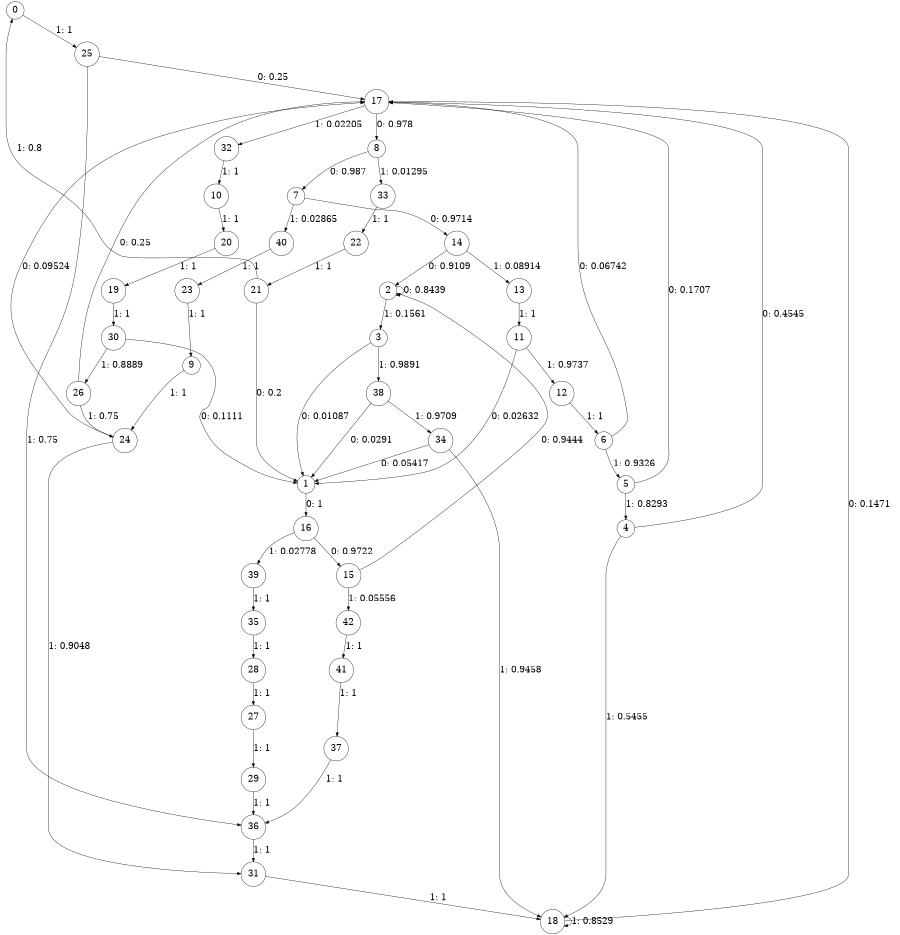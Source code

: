 digraph "ch2_face_short_L12" {
size = "6,8.5";
ratio = "fill";
node [shape = circle];
node [fontsize = 24];
edge [fontsize = 24];
0 -> 25 [label = "1: 1        "];
1 -> 16 [label = "0: 1        "];
2 -> 2 [label = "0: 0.8439   "];
2 -> 3 [label = "1: 0.1561   "];
3 -> 1 [label = "0: 0.01087  "];
3 -> 38 [label = "1: 0.9891   "];
4 -> 17 [label = "0: 0.4545   "];
4 -> 18 [label = "1: 0.5455   "];
5 -> 17 [label = "0: 0.1707   "];
5 -> 4 [label = "1: 0.8293   "];
6 -> 17 [label = "0: 0.06742  "];
6 -> 5 [label = "1: 0.9326   "];
7 -> 14 [label = "0: 0.9714   "];
7 -> 40 [label = "1: 0.02865  "];
8 -> 7 [label = "0: 0.987    "];
8 -> 33 [label = "1: 0.01295  "];
9 -> 24 [label = "1: 1        "];
10 -> 20 [label = "1: 1        "];
11 -> 1 [label = "0: 0.02632  "];
11 -> 12 [label = "1: 0.9737   "];
12 -> 6 [label = "1: 1        "];
13 -> 11 [label = "1: 1        "];
14 -> 2 [label = "0: 0.9109   "];
14 -> 13 [label = "1: 0.08914  "];
15 -> 2 [label = "0: 0.9444   "];
15 -> 42 [label = "1: 0.05556  "];
16 -> 15 [label = "0: 0.9722   "];
16 -> 39 [label = "1: 0.02778  "];
17 -> 8 [label = "0: 0.978    "];
17 -> 32 [label = "1: 0.02205  "];
18 -> 17 [label = "0: 0.1471   "];
18 -> 18 [label = "1: 0.8529   "];
19 -> 30 [label = "1: 1        "];
20 -> 19 [label = "1: 1        "];
21 -> 1 [label = "0: 0.2      "];
21 -> 0 [label = "1: 0.8      "];
22 -> 21 [label = "1: 1        "];
23 -> 9 [label = "1: 1        "];
24 -> 17 [label = "0: 0.09524  "];
24 -> 31 [label = "1: 0.9048   "];
25 -> 17 [label = "0: 0.25     "];
25 -> 36 [label = "1: 0.75     "];
26 -> 17 [label = "0: 0.25     "];
26 -> 24 [label = "1: 0.75     "];
27 -> 29 [label = "1: 1        "];
28 -> 27 [label = "1: 1        "];
29 -> 36 [label = "1: 1        "];
30 -> 1 [label = "0: 0.1111   "];
30 -> 26 [label = "1: 0.8889   "];
31 -> 18 [label = "1: 1        "];
32 -> 10 [label = "1: 1        "];
33 -> 22 [label = "1: 1        "];
34 -> 1 [label = "0: 0.05417  "];
34 -> 18 [label = "1: 0.9458   "];
35 -> 28 [label = "1: 1        "];
36 -> 31 [label = "1: 1        "];
37 -> 36 [label = "1: 1        "];
38 -> 1 [label = "0: 0.0291   "];
38 -> 34 [label = "1: 0.9709   "];
39 -> 35 [label = "1: 1        "];
40 -> 23 [label = "1: 1        "];
41 -> 37 [label = "1: 1        "];
42 -> 41 [label = "1: 1        "];
}